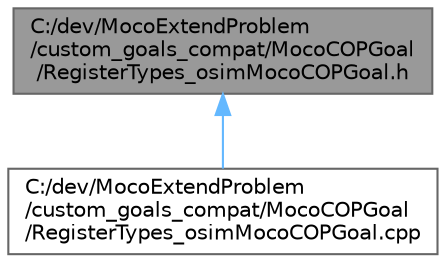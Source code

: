 digraph "C:/dev/MocoExtendProblem/custom_goals_compat/MocoCOPGoal/RegisterTypes_osimMocoCOPGoal.h"
{
 // LATEX_PDF_SIZE
  bgcolor="transparent";
  edge [fontname=Helvetica,fontsize=10,labelfontname=Helvetica,labelfontsize=10];
  node [fontname=Helvetica,fontsize=10,shape=box,height=0.2,width=0.4];
  Node1 [id="Node000001",label="C:/dev/MocoExtendProblem\l/custom_goals_compat/MocoCOPGoal\l/RegisterTypes_osimMocoCOPGoal.h",height=0.2,width=0.4,color="gray40", fillcolor="grey60", style="filled", fontcolor="black",tooltip=" "];
  Node1 -> Node2 [id="edge1_Node000001_Node000002",dir="back",color="steelblue1",style="solid",tooltip=" "];
  Node2 [id="Node000002",label="C:/dev/MocoExtendProblem\l/custom_goals_compat/MocoCOPGoal\l/RegisterTypes_osimMocoCOPGoal.cpp",height=0.2,width=0.4,color="grey40", fillcolor="white", style="filled",URL="$_register_types__osim_moco_c_o_p_goal_8cpp.html",tooltip=" "];
}
